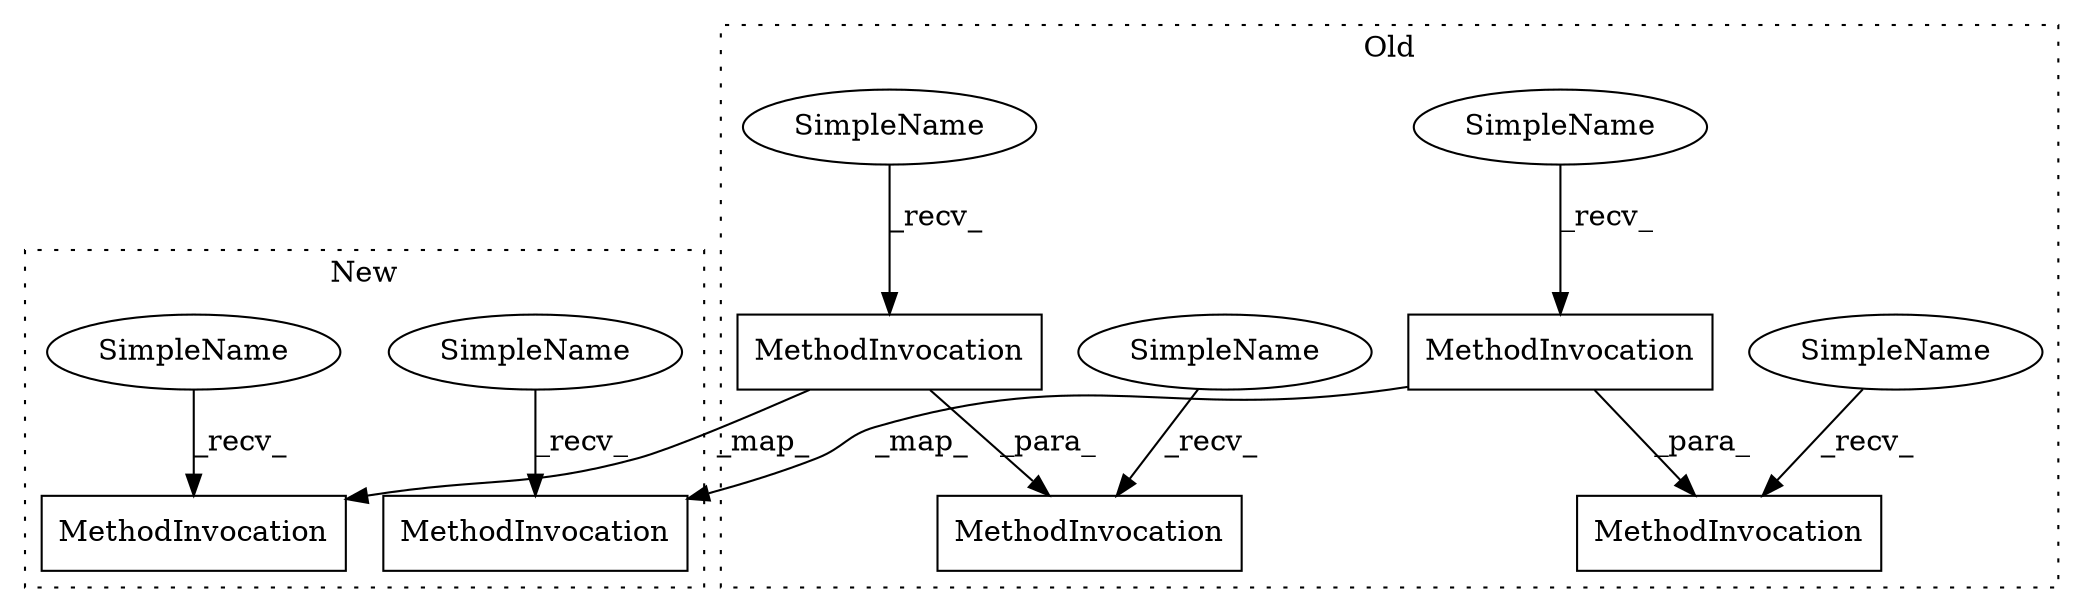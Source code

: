digraph G {
subgraph cluster0 {
3 [label="MethodInvocation" a="32" s="2615,2693" l="4,1" shape="box"];
4 [label="MethodInvocation" a="32" s="2862,2919" l="5,1" shape="box"];
5 [label="MethodInvocation" a="32" s="2842,2920" l="4,1" shape="box"];
6 [label="MethodInvocation" a="32" s="2635,2692" l="5,1" shape="box"];
7 [label="SimpleName" a="42" s="2846" l="15" shape="ellipse"];
8 [label="SimpleName" a="42" s="2619" l="15" shape="ellipse"];
10 [label="SimpleName" a="42" s="2611" l="3" shape="ellipse"];
12 [label="SimpleName" a="42" s="2838" l="3" shape="ellipse"];
label = "Old";
style="dotted";
}
subgraph cluster1 {
1 [label="MethodInvocation" a="32" s="2594,2651" l="5,1" shape="box"];
2 [label="MethodInvocation" a="32" s="2779,2836" l="5,1" shape="box"];
9 [label="SimpleName" a="42" s="2590" l="3" shape="ellipse"];
11 [label="SimpleName" a="42" s="2775" l="3" shape="ellipse"];
label = "New";
style="dotted";
}
4 -> 2 [label="_map_"];
4 -> 5 [label="_para_"];
6 -> 3 [label="_para_"];
6 -> 1 [label="_map_"];
7 -> 4 [label="_recv_"];
8 -> 6 [label="_recv_"];
9 -> 1 [label="_recv_"];
10 -> 3 [label="_recv_"];
11 -> 2 [label="_recv_"];
12 -> 5 [label="_recv_"];
}